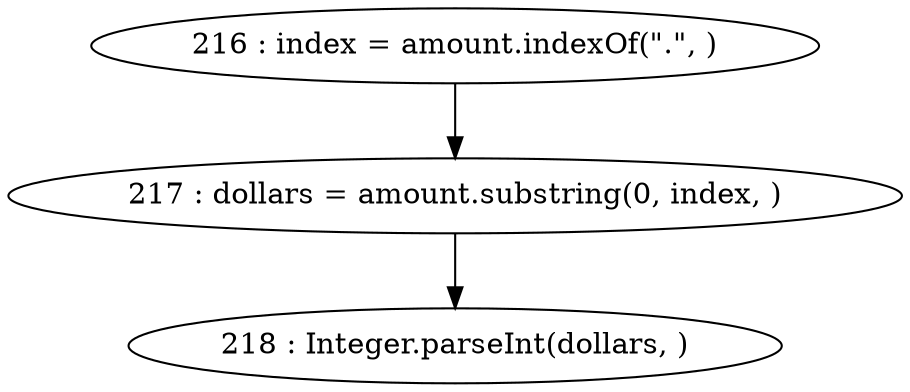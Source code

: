 digraph G {
"216 : index = amount.indexOf(\".\", )"
"216 : index = amount.indexOf(\".\", )" -> "217 : dollars = amount.substring(0, index, )"
"217 : dollars = amount.substring(0, index, )"
"217 : dollars = amount.substring(0, index, )" -> "218 : Integer.parseInt(dollars, )"
"218 : Integer.parseInt(dollars, )"
}